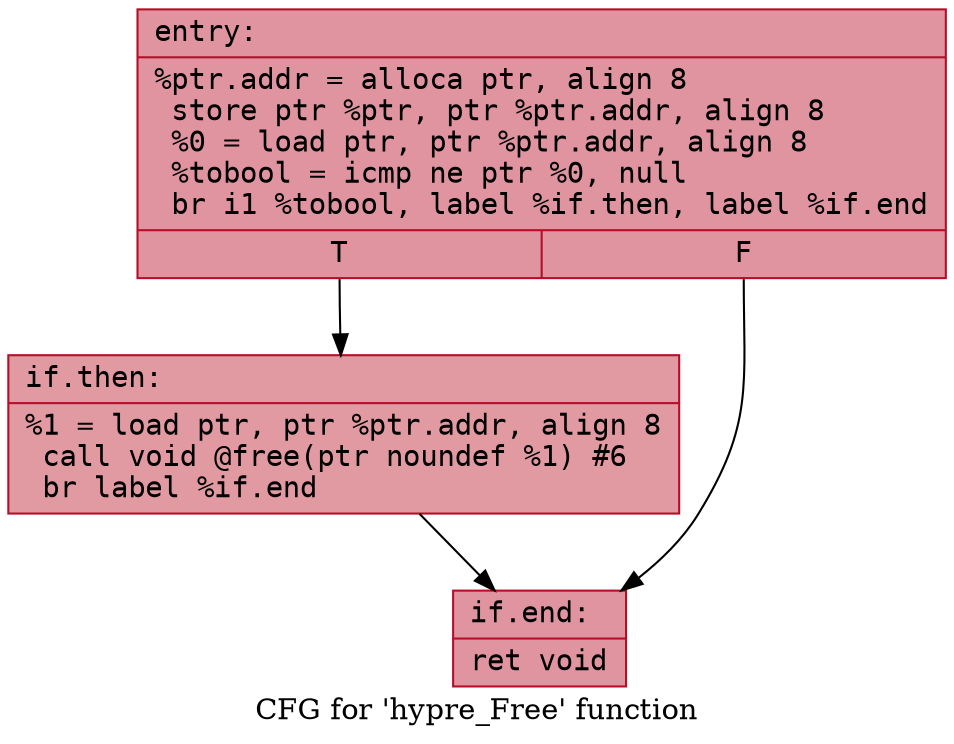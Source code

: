 digraph "CFG for 'hypre_Free' function" {
	label="CFG for 'hypre_Free' function";

	Node0x55fce37c5260 [shape=record,color="#b70d28ff", style=filled, fillcolor="#b70d2870" fontname="Courier",label="{entry:\l|  %ptr.addr = alloca ptr, align 8\l  store ptr %ptr, ptr %ptr.addr, align 8\l  %0 = load ptr, ptr %ptr.addr, align 8\l  %tobool = icmp ne ptr %0, null\l  br i1 %tobool, label %if.then, label %if.end\l|{<s0>T|<s1>F}}"];
	Node0x55fce37c5260:s0 -> Node0x55fce37c5490[tooltip="entry -> if.then\nProbability 62.50%" ];
	Node0x55fce37c5260:s1 -> Node0x55fce37c5500[tooltip="entry -> if.end\nProbability 37.50%" ];
	Node0x55fce37c5490 [shape=record,color="#b70d28ff", style=filled, fillcolor="#bb1b2c70" fontname="Courier",label="{if.then:\l|  %1 = load ptr, ptr %ptr.addr, align 8\l  call void @free(ptr noundef %1) #6\l  br label %if.end\l}"];
	Node0x55fce37c5490 -> Node0x55fce37c5500[tooltip="if.then -> if.end\nProbability 100.00%" ];
	Node0x55fce37c5500 [shape=record,color="#b70d28ff", style=filled, fillcolor="#b70d2870" fontname="Courier",label="{if.end:\l|  ret void\l}"];
}
